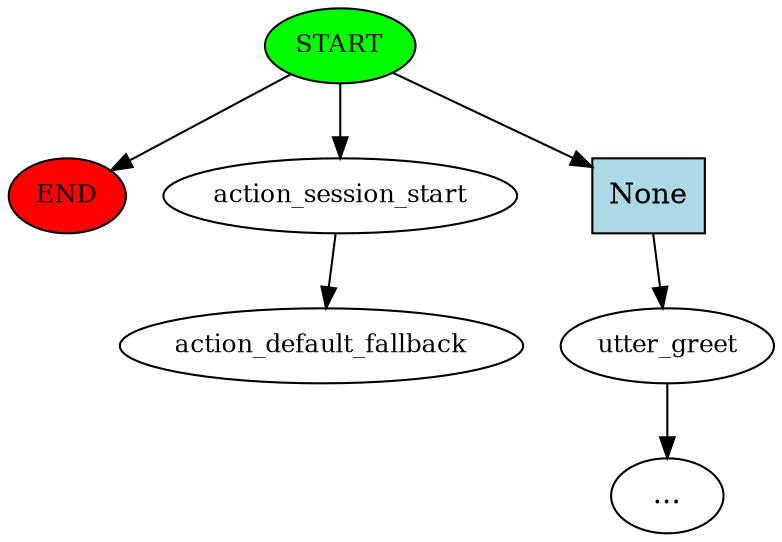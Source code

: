 digraph  {
0 [class="start active", fillcolor=green, fontsize=12, label=START, style=filled];
"-1" [class=end, fillcolor=red, fontsize=12, label=END, style=filled];
1 [class="", fontsize=12, label=utter_greet];
"-5" [class=ellipsis, label="..."];
4 [class=active, fontsize=12, label=action_session_start];
5 [class="dashed active", fontsize=12, label=action_default_fallback];
6 [class=intent, fillcolor=lightblue, label=None, shape=rect, style=filled];
0 -> "-1"  [class="", key=NONE, label=""];
0 -> 4  [class=active, key=NONE, label=""];
0 -> 6  [class="", key=0];
1 -> "-5"  [class="", key=NONE, label=""];
4 -> 5  [class=active, key=NONE, label=""];
6 -> 1  [class="", key=0];
}
